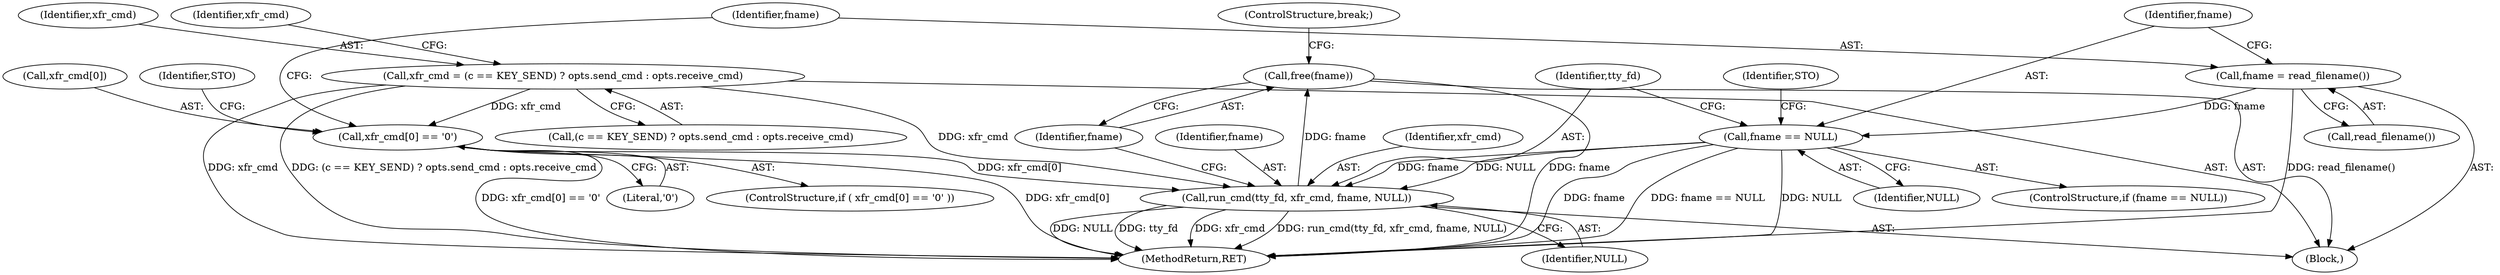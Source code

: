 digraph "0_picocom_1ebc60b20fbe9a02436d5cbbf8951714e749ddb1@API" {
"1000467" [label="(Call,free(fname))"];
"1000462" [label="(Call,run_cmd(tty_fd, xfr_cmd, fname, NULL))"];
"1000427" [label="(Call,xfr_cmd = (c == KEY_SEND) ? opts.send_cmd : opts.receive_cmd)"];
"1000440" [label="(Call,xfr_cmd[0] == '\0')"];
"1000454" [label="(Call,fname == NULL)"];
"1000450" [label="(Call,fname = read_filename())"];
"1000441" [label="(Call,xfr_cmd[0])"];
"1000428" [label="(Identifier,xfr_cmd)"];
"1000465" [label="(Identifier,fname)"];
"1000450" [label="(Call,fname = read_filename())"];
"1000116" [label="(Block,)"];
"1000452" [label="(Call,read_filename())"];
"1000481" [label="(MethodReturn,RET)"];
"1000444" [label="(Literal,'\0')"];
"1000464" [label="(Identifier,xfr_cmd)"];
"1000456" [label="(Identifier,NULL)"];
"1000451" [label="(Identifier,fname)"];
"1000442" [label="(Identifier,xfr_cmd)"];
"1000466" [label="(Identifier,NULL)"];
"1000427" [label="(Call,xfr_cmd = (c == KEY_SEND) ? opts.send_cmd : opts.receive_cmd)"];
"1000468" [label="(Identifier,fname)"];
"1000447" [label="(Identifier,STO)"];
"1000463" [label="(Identifier,tty_fd)"];
"1000429" [label="(Call,(c == KEY_SEND) ? opts.send_cmd : opts.receive_cmd)"];
"1000440" [label="(Call,xfr_cmd[0] == '\0')"];
"1000462" [label="(Call,run_cmd(tty_fd, xfr_cmd, fname, NULL))"];
"1000459" [label="(Identifier,STO)"];
"1000454" [label="(Call,fname == NULL)"];
"1000453" [label="(ControlStructure,if (fname == NULL))"];
"1000469" [label="(ControlStructure,break;)"];
"1000467" [label="(Call,free(fname))"];
"1000455" [label="(Identifier,fname)"];
"1000439" [label="(ControlStructure,if ( xfr_cmd[0] == '\0' ))"];
"1000467" -> "1000116"  [label="AST: "];
"1000467" -> "1000468"  [label="CFG: "];
"1000468" -> "1000467"  [label="AST: "];
"1000469" -> "1000467"  [label="CFG: "];
"1000467" -> "1000481"  [label="DDG: fname"];
"1000462" -> "1000467"  [label="DDG: fname"];
"1000462" -> "1000116"  [label="AST: "];
"1000462" -> "1000466"  [label="CFG: "];
"1000463" -> "1000462"  [label="AST: "];
"1000464" -> "1000462"  [label="AST: "];
"1000465" -> "1000462"  [label="AST: "];
"1000466" -> "1000462"  [label="AST: "];
"1000468" -> "1000462"  [label="CFG: "];
"1000462" -> "1000481"  [label="DDG: tty_fd"];
"1000462" -> "1000481"  [label="DDG: xfr_cmd"];
"1000462" -> "1000481"  [label="DDG: run_cmd(tty_fd, xfr_cmd, fname, NULL)"];
"1000462" -> "1000481"  [label="DDG: NULL"];
"1000427" -> "1000462"  [label="DDG: xfr_cmd"];
"1000440" -> "1000462"  [label="DDG: xfr_cmd[0]"];
"1000454" -> "1000462"  [label="DDG: fname"];
"1000454" -> "1000462"  [label="DDG: NULL"];
"1000427" -> "1000116"  [label="AST: "];
"1000427" -> "1000429"  [label="CFG: "];
"1000428" -> "1000427"  [label="AST: "];
"1000429" -> "1000427"  [label="AST: "];
"1000442" -> "1000427"  [label="CFG: "];
"1000427" -> "1000481"  [label="DDG: xfr_cmd"];
"1000427" -> "1000481"  [label="DDG: (c == KEY_SEND) ? opts.send_cmd : opts.receive_cmd"];
"1000427" -> "1000440"  [label="DDG: xfr_cmd"];
"1000440" -> "1000439"  [label="AST: "];
"1000440" -> "1000444"  [label="CFG: "];
"1000441" -> "1000440"  [label="AST: "];
"1000444" -> "1000440"  [label="AST: "];
"1000447" -> "1000440"  [label="CFG: "];
"1000451" -> "1000440"  [label="CFG: "];
"1000440" -> "1000481"  [label="DDG: xfr_cmd[0] == '\0'"];
"1000440" -> "1000481"  [label="DDG: xfr_cmd[0]"];
"1000454" -> "1000453"  [label="AST: "];
"1000454" -> "1000456"  [label="CFG: "];
"1000455" -> "1000454"  [label="AST: "];
"1000456" -> "1000454"  [label="AST: "];
"1000459" -> "1000454"  [label="CFG: "];
"1000463" -> "1000454"  [label="CFG: "];
"1000454" -> "1000481"  [label="DDG: fname"];
"1000454" -> "1000481"  [label="DDG: fname == NULL"];
"1000454" -> "1000481"  [label="DDG: NULL"];
"1000450" -> "1000454"  [label="DDG: fname"];
"1000450" -> "1000116"  [label="AST: "];
"1000450" -> "1000452"  [label="CFG: "];
"1000451" -> "1000450"  [label="AST: "];
"1000452" -> "1000450"  [label="AST: "];
"1000455" -> "1000450"  [label="CFG: "];
"1000450" -> "1000481"  [label="DDG: read_filename()"];
}
